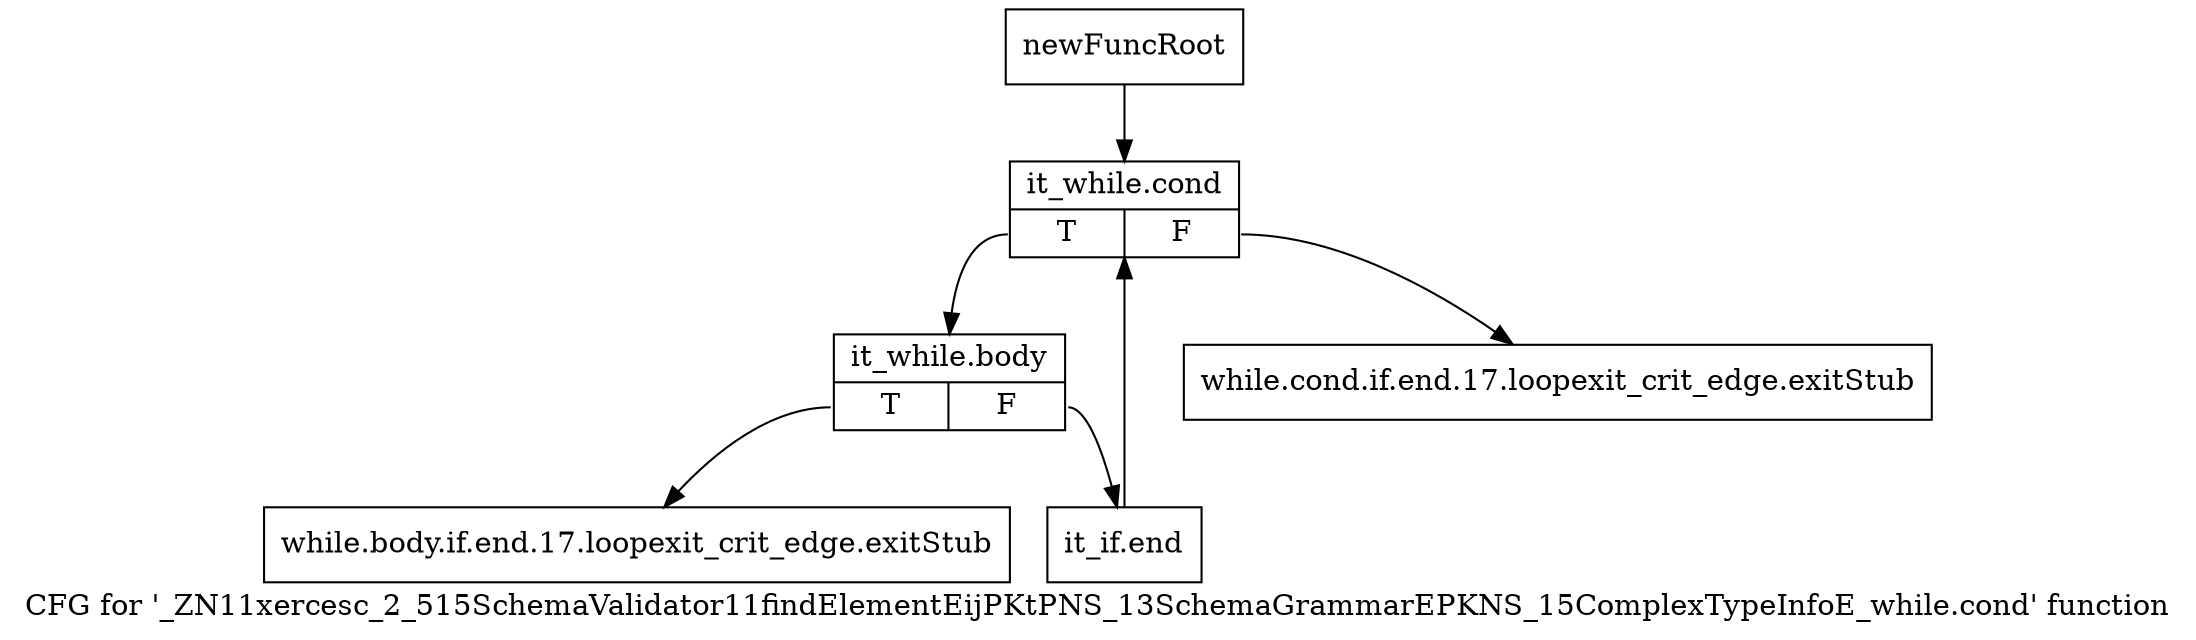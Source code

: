 digraph "CFG for '_ZN11xercesc_2_515SchemaValidator11findElementEijPKtPNS_13SchemaGrammarEPKNS_15ComplexTypeInfoE_while.cond' function" {
	label="CFG for '_ZN11xercesc_2_515SchemaValidator11findElementEijPKtPNS_13SchemaGrammarEPKNS_15ComplexTypeInfoE_while.cond' function";

	Node0x99f0c40 [shape=record,label="{newFuncRoot}"];
	Node0x99f0c40 -> Node0x99f0d30;
	Node0x99f0c90 [shape=record,label="{while.cond.if.end.17.loopexit_crit_edge.exitStub}"];
	Node0x99f0ce0 [shape=record,label="{while.body.if.end.17.loopexit_crit_edge.exitStub}"];
	Node0x99f0d30 [shape=record,label="{it_while.cond|{<s0>T|<s1>F}}"];
	Node0x99f0d30:s0 -> Node0x99f0d80;
	Node0x99f0d30:s1 -> Node0x99f0c90;
	Node0x99f0d80 [shape=record,label="{it_while.body|{<s0>T|<s1>F}}"];
	Node0x99f0d80:s0 -> Node0x99f0ce0;
	Node0x99f0d80:s1 -> Node0x99f0dd0;
	Node0x99f0dd0 [shape=record,label="{it_if.end}"];
	Node0x99f0dd0 -> Node0x99f0d30;
}
